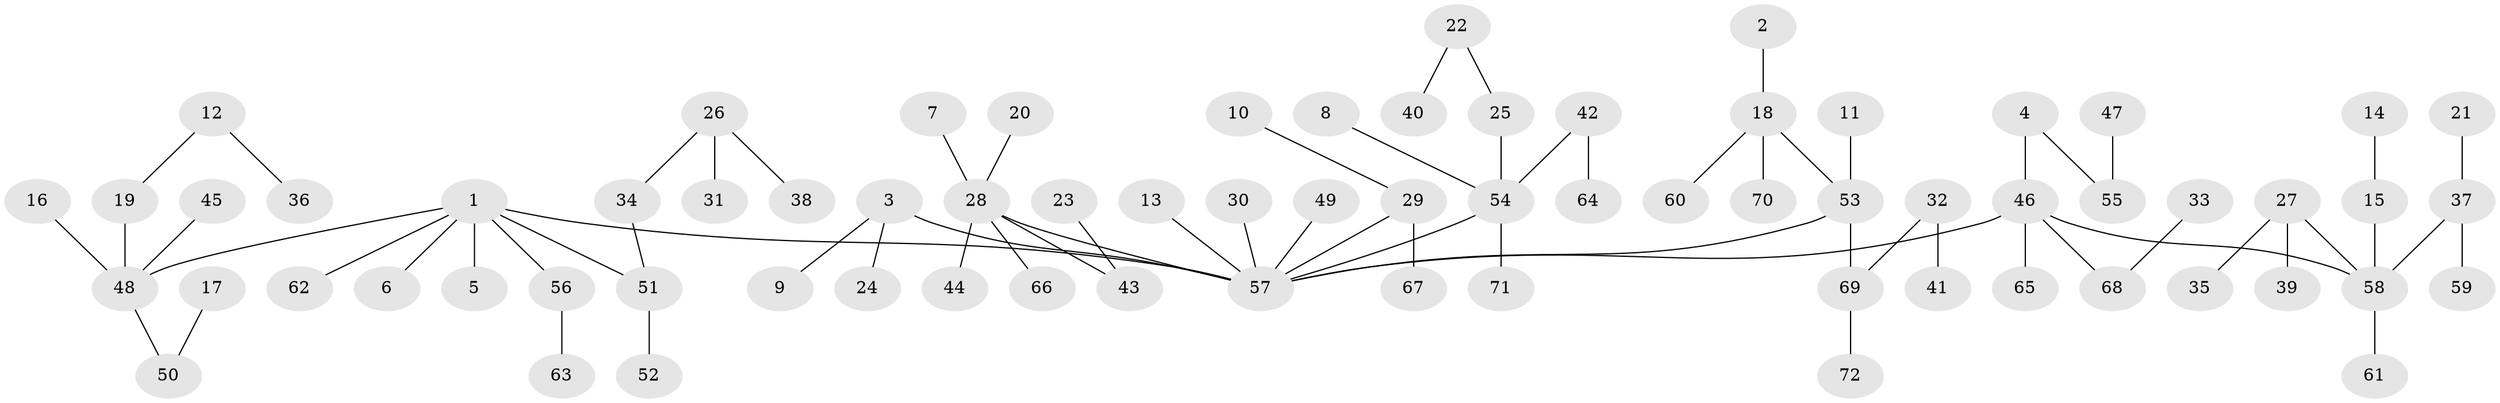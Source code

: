 // original degree distribution, {6: 0.013888888888888888, 4: 0.06944444444444445, 7: 0.020833333333333332, 3: 0.125, 1: 0.5208333333333334, 5: 0.027777777777777776, 2: 0.2222222222222222}
// Generated by graph-tools (version 1.1) at 2025/26/03/09/25 03:26:29]
// undirected, 72 vertices, 71 edges
graph export_dot {
graph [start="1"]
  node [color=gray90,style=filled];
  1;
  2;
  3;
  4;
  5;
  6;
  7;
  8;
  9;
  10;
  11;
  12;
  13;
  14;
  15;
  16;
  17;
  18;
  19;
  20;
  21;
  22;
  23;
  24;
  25;
  26;
  27;
  28;
  29;
  30;
  31;
  32;
  33;
  34;
  35;
  36;
  37;
  38;
  39;
  40;
  41;
  42;
  43;
  44;
  45;
  46;
  47;
  48;
  49;
  50;
  51;
  52;
  53;
  54;
  55;
  56;
  57;
  58;
  59;
  60;
  61;
  62;
  63;
  64;
  65;
  66;
  67;
  68;
  69;
  70;
  71;
  72;
  1 -- 5 [weight=1.0];
  1 -- 6 [weight=1.0];
  1 -- 48 [weight=1.0];
  1 -- 51 [weight=1.0];
  1 -- 56 [weight=1.0];
  1 -- 57 [weight=1.0];
  1 -- 62 [weight=1.0];
  2 -- 18 [weight=1.0];
  3 -- 9 [weight=1.0];
  3 -- 24 [weight=1.0];
  3 -- 57 [weight=1.0];
  4 -- 46 [weight=1.0];
  4 -- 55 [weight=1.0];
  7 -- 28 [weight=1.0];
  8 -- 54 [weight=1.0];
  10 -- 29 [weight=1.0];
  11 -- 53 [weight=1.0];
  12 -- 19 [weight=1.0];
  12 -- 36 [weight=1.0];
  13 -- 57 [weight=1.0];
  14 -- 15 [weight=1.0];
  15 -- 58 [weight=1.0];
  16 -- 48 [weight=1.0];
  17 -- 50 [weight=1.0];
  18 -- 53 [weight=1.0];
  18 -- 60 [weight=1.0];
  18 -- 70 [weight=1.0];
  19 -- 48 [weight=1.0];
  20 -- 28 [weight=1.0];
  21 -- 37 [weight=1.0];
  22 -- 25 [weight=1.0];
  22 -- 40 [weight=1.0];
  23 -- 43 [weight=1.0];
  25 -- 54 [weight=1.0];
  26 -- 31 [weight=1.0];
  26 -- 34 [weight=1.0];
  26 -- 38 [weight=1.0];
  27 -- 35 [weight=1.0];
  27 -- 39 [weight=1.0];
  27 -- 58 [weight=1.0];
  28 -- 43 [weight=1.0];
  28 -- 44 [weight=1.0];
  28 -- 57 [weight=1.0];
  28 -- 66 [weight=1.0];
  29 -- 57 [weight=1.0];
  29 -- 67 [weight=1.0];
  30 -- 57 [weight=1.0];
  32 -- 41 [weight=1.0];
  32 -- 69 [weight=1.0];
  33 -- 68 [weight=1.0];
  34 -- 51 [weight=1.0];
  37 -- 58 [weight=1.0];
  37 -- 59 [weight=1.0];
  42 -- 54 [weight=1.0];
  42 -- 64 [weight=1.0];
  45 -- 48 [weight=1.0];
  46 -- 57 [weight=1.0];
  46 -- 58 [weight=1.0];
  46 -- 65 [weight=1.0];
  46 -- 68 [weight=1.0];
  47 -- 55 [weight=1.0];
  48 -- 50 [weight=1.0];
  49 -- 57 [weight=1.0];
  51 -- 52 [weight=1.0];
  53 -- 57 [weight=1.0];
  53 -- 69 [weight=1.0];
  54 -- 57 [weight=1.0];
  54 -- 71 [weight=1.0];
  56 -- 63 [weight=1.0];
  58 -- 61 [weight=1.0];
  69 -- 72 [weight=1.0];
}
